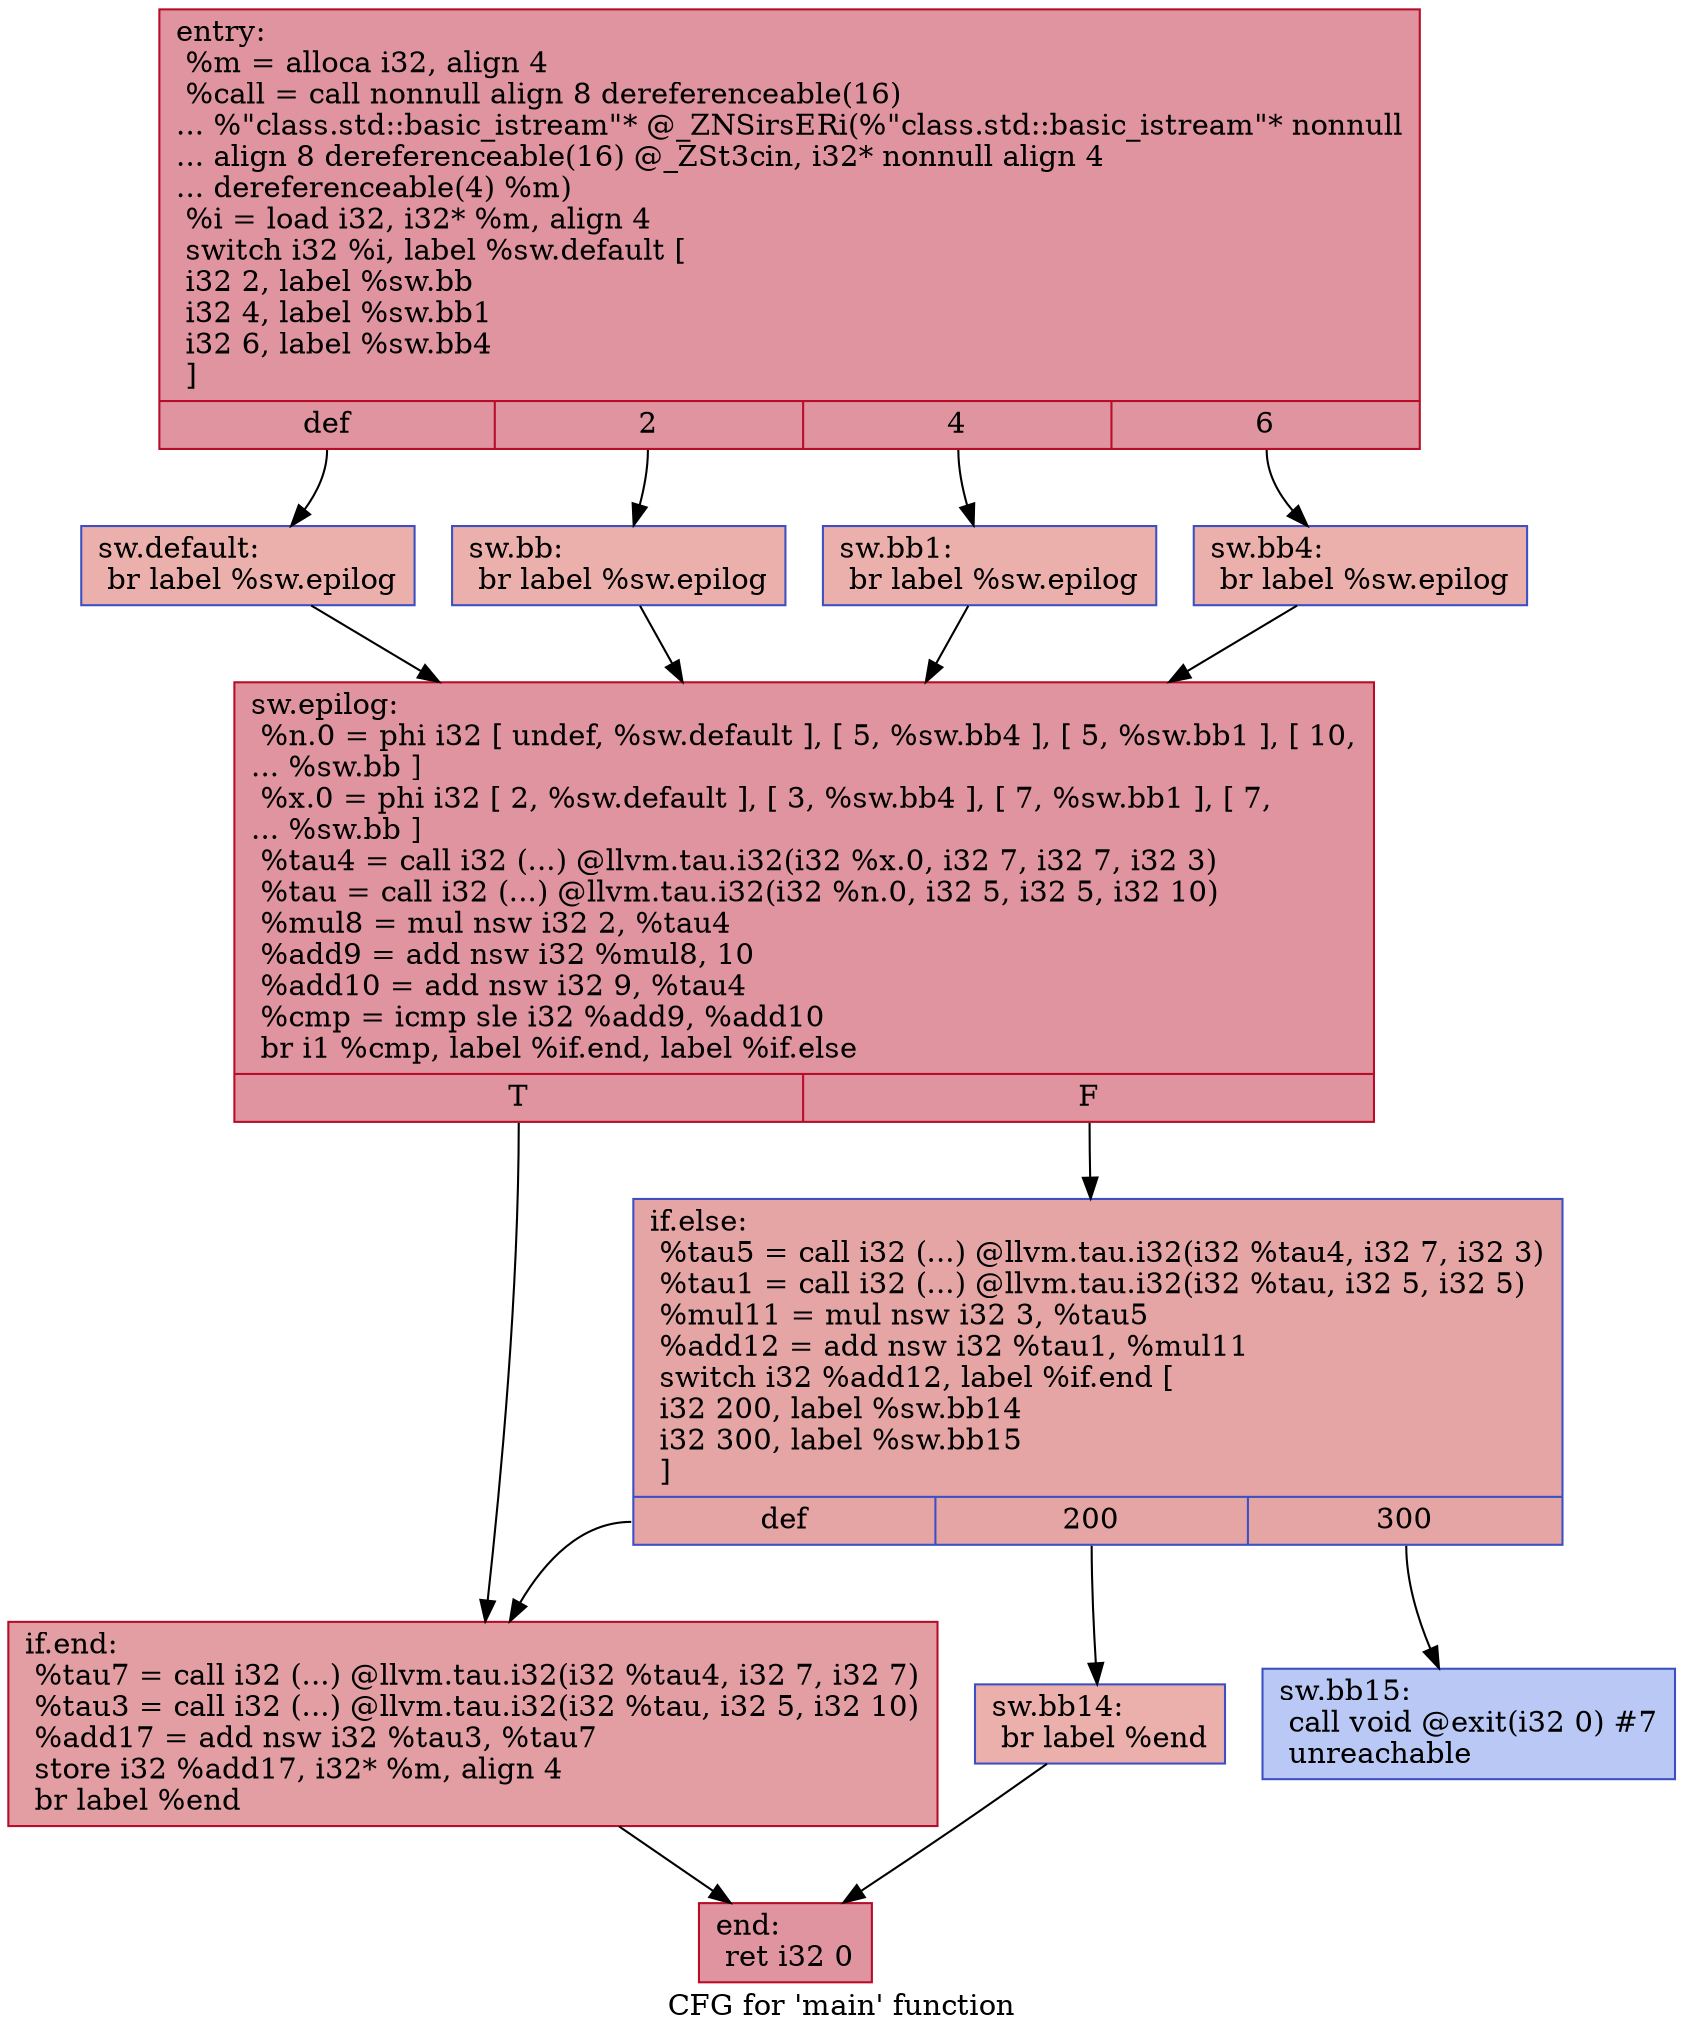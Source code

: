digraph "CFG for 'main' function" {
	label="CFG for 'main' function";

	Node0x555cd9578090 [shape=record,color="#b70d28ff", style=filled, fillcolor="#b70d2870",label="{entry:\l  %m = alloca i32, align 4\l  %call = call nonnull align 8 dereferenceable(16)\l... %\"class.std::basic_istream\"* @_ZNSirsERi(%\"class.std::basic_istream\"* nonnull\l... align 8 dereferenceable(16) @_ZSt3cin, i32* nonnull align 4\l... dereferenceable(4) %m)\l  %i = load i32, i32* %m, align 4\l  switch i32 %i, label %sw.default [\l    i32 2, label %sw.bb\l    i32 4, label %sw.bb1\l    i32 6, label %sw.bb4\l  ]\l|{<s0>def|<s1>2|<s2>4|<s3>6}}"];
	Node0x555cd9578090:s0 -> Node0x555cd95784d0;
	Node0x555cd9578090:s1 -> Node0x555cd95785e0;
	Node0x555cd9578090:s2 -> Node0x555cd95786e0;
	Node0x555cd9578090:s3 -> Node0x555cd95787e0;
	Node0x555cd95785e0 [shape=record,color="#3d50c3ff", style=filled, fillcolor="#d24b4070",label="{sw.bb:                                            \l  br label %sw.epilog\l}"];
	Node0x555cd95785e0 -> Node0x555cd9578900;
	Node0x555cd95786e0 [shape=record,color="#3d50c3ff", style=filled, fillcolor="#d24b4070",label="{sw.bb1:                                           \l  br label %sw.epilog\l}"];
	Node0x555cd95786e0 -> Node0x555cd9578900;
	Node0x555cd95787e0 [shape=record,color="#3d50c3ff", style=filled, fillcolor="#d24b4070",label="{sw.bb4:                                           \l  br label %sw.epilog\l}"];
	Node0x555cd95787e0 -> Node0x555cd9578900;
	Node0x555cd95784d0 [shape=record,color="#3d50c3ff", style=filled, fillcolor="#d24b4070",label="{sw.default:                                       \l  br label %sw.epilog\l}"];
	Node0x555cd95784d0 -> Node0x555cd9578900;
	Node0x555cd9578900 [shape=record,color="#b70d28ff", style=filled, fillcolor="#b70d2870",label="{sw.epilog:                                        \l  %n.0 = phi i32 [ undef, %sw.default ], [ 5, %sw.bb4 ], [ 5, %sw.bb1 ], [ 10,\l... %sw.bb ]\l  %x.0 = phi i32 [ 2, %sw.default ], [ 3, %sw.bb4 ], [ 7, %sw.bb1 ], [ 7,\l... %sw.bb ]\l  %tau4 = call i32 (...) @llvm.tau.i32(i32 %x.0, i32 7, i32 7, i32 3)\l  %tau = call i32 (...) @llvm.tau.i32(i32 %n.0, i32 5, i32 5, i32 10)\l  %mul8 = mul nsw i32 2, %tau4\l  %add9 = add nsw i32 %mul8, 10\l  %add10 = add nsw i32 9, %tau4\l  %cmp = icmp sle i32 %add9, %add10\l  br i1 %cmp, label %if.end, label %if.else\l|{<s0>T|<s1>F}}"];
	Node0x555cd9578900:s0 -> Node0x555cd9579aa0;
	Node0x555cd9578900:s1 -> Node0x555cd9579b10;
	Node0x555cd9579b10 [shape=record,color="#3d50c3ff", style=filled, fillcolor="#c5333470",label="{if.else:                                          \l  %tau5 = call i32 (...) @llvm.tau.i32(i32 %tau4, i32 7, i32 3)\l  %tau1 = call i32 (...) @llvm.tau.i32(i32 %tau, i32 5, i32 5)\l  %mul11 = mul nsw i32 3, %tau5\l  %add12 = add nsw i32 %tau1, %mul11\l  switch i32 %add12, label %if.end [\l    i32 200, label %sw.bb14\l    i32 300, label %sw.bb15\l  ]\l|{<s0>def|<s1>200|<s2>300}}"];
	Node0x555cd9579b10:s0 -> Node0x555cd9579aa0;
	Node0x555cd9579b10:s1 -> Node0x555cd9579ea0;
	Node0x555cd9579b10:s2 -> Node0x555cd9579f40;
	Node0x555cd9579ea0 [shape=record,color="#3d50c3ff", style=filled, fillcolor="#d24b4070",label="{sw.bb14:                                          \l  br label %end\l}"];
	Node0x555cd9579ea0 -> Node0x555cd957a3f0;
	Node0x555cd9579f40 [shape=record,color="#3d50c3ff", style=filled, fillcolor="#6282ea70",label="{sw.bb15:                                          \l  call void @exit(i32 0) #7\l  unreachable\l}"];
	Node0x555cd9579aa0 [shape=record,color="#b70d28ff", style=filled, fillcolor="#be242e70",label="{if.end:                                           \l  %tau7 = call i32 (...) @llvm.tau.i32(i32 %tau4, i32 7, i32 7)\l  %tau3 = call i32 (...) @llvm.tau.i32(i32 %tau, i32 5, i32 10)\l  %add17 = add nsw i32 %tau3, %tau7\l  store i32 %add17, i32* %m, align 4\l  br label %end\l}"];
	Node0x555cd9579aa0 -> Node0x555cd957a3f0;
	Node0x555cd957a3f0 [shape=record,color="#b70d28ff", style=filled, fillcolor="#b70d2870",label="{end:                                              \l  ret i32 0\l}"];
}
